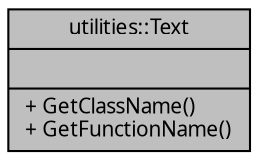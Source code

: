 digraph "utilities::Text"
{
 // INTERACTIVE_SVG=YES
  edge [fontname="Verdana",fontsize="10",labelfontname="Verdana",labelfontsize="10"];
  node [fontname="Verdana",fontsize="10",shape=record];
  Node1 [label="{utilities::Text\n||+ GetClassName()\l+ GetFunctionName()\l}",height=0.2,width=0.4,color="black", fillcolor="grey75", style="filled", fontcolor="black"];
}
